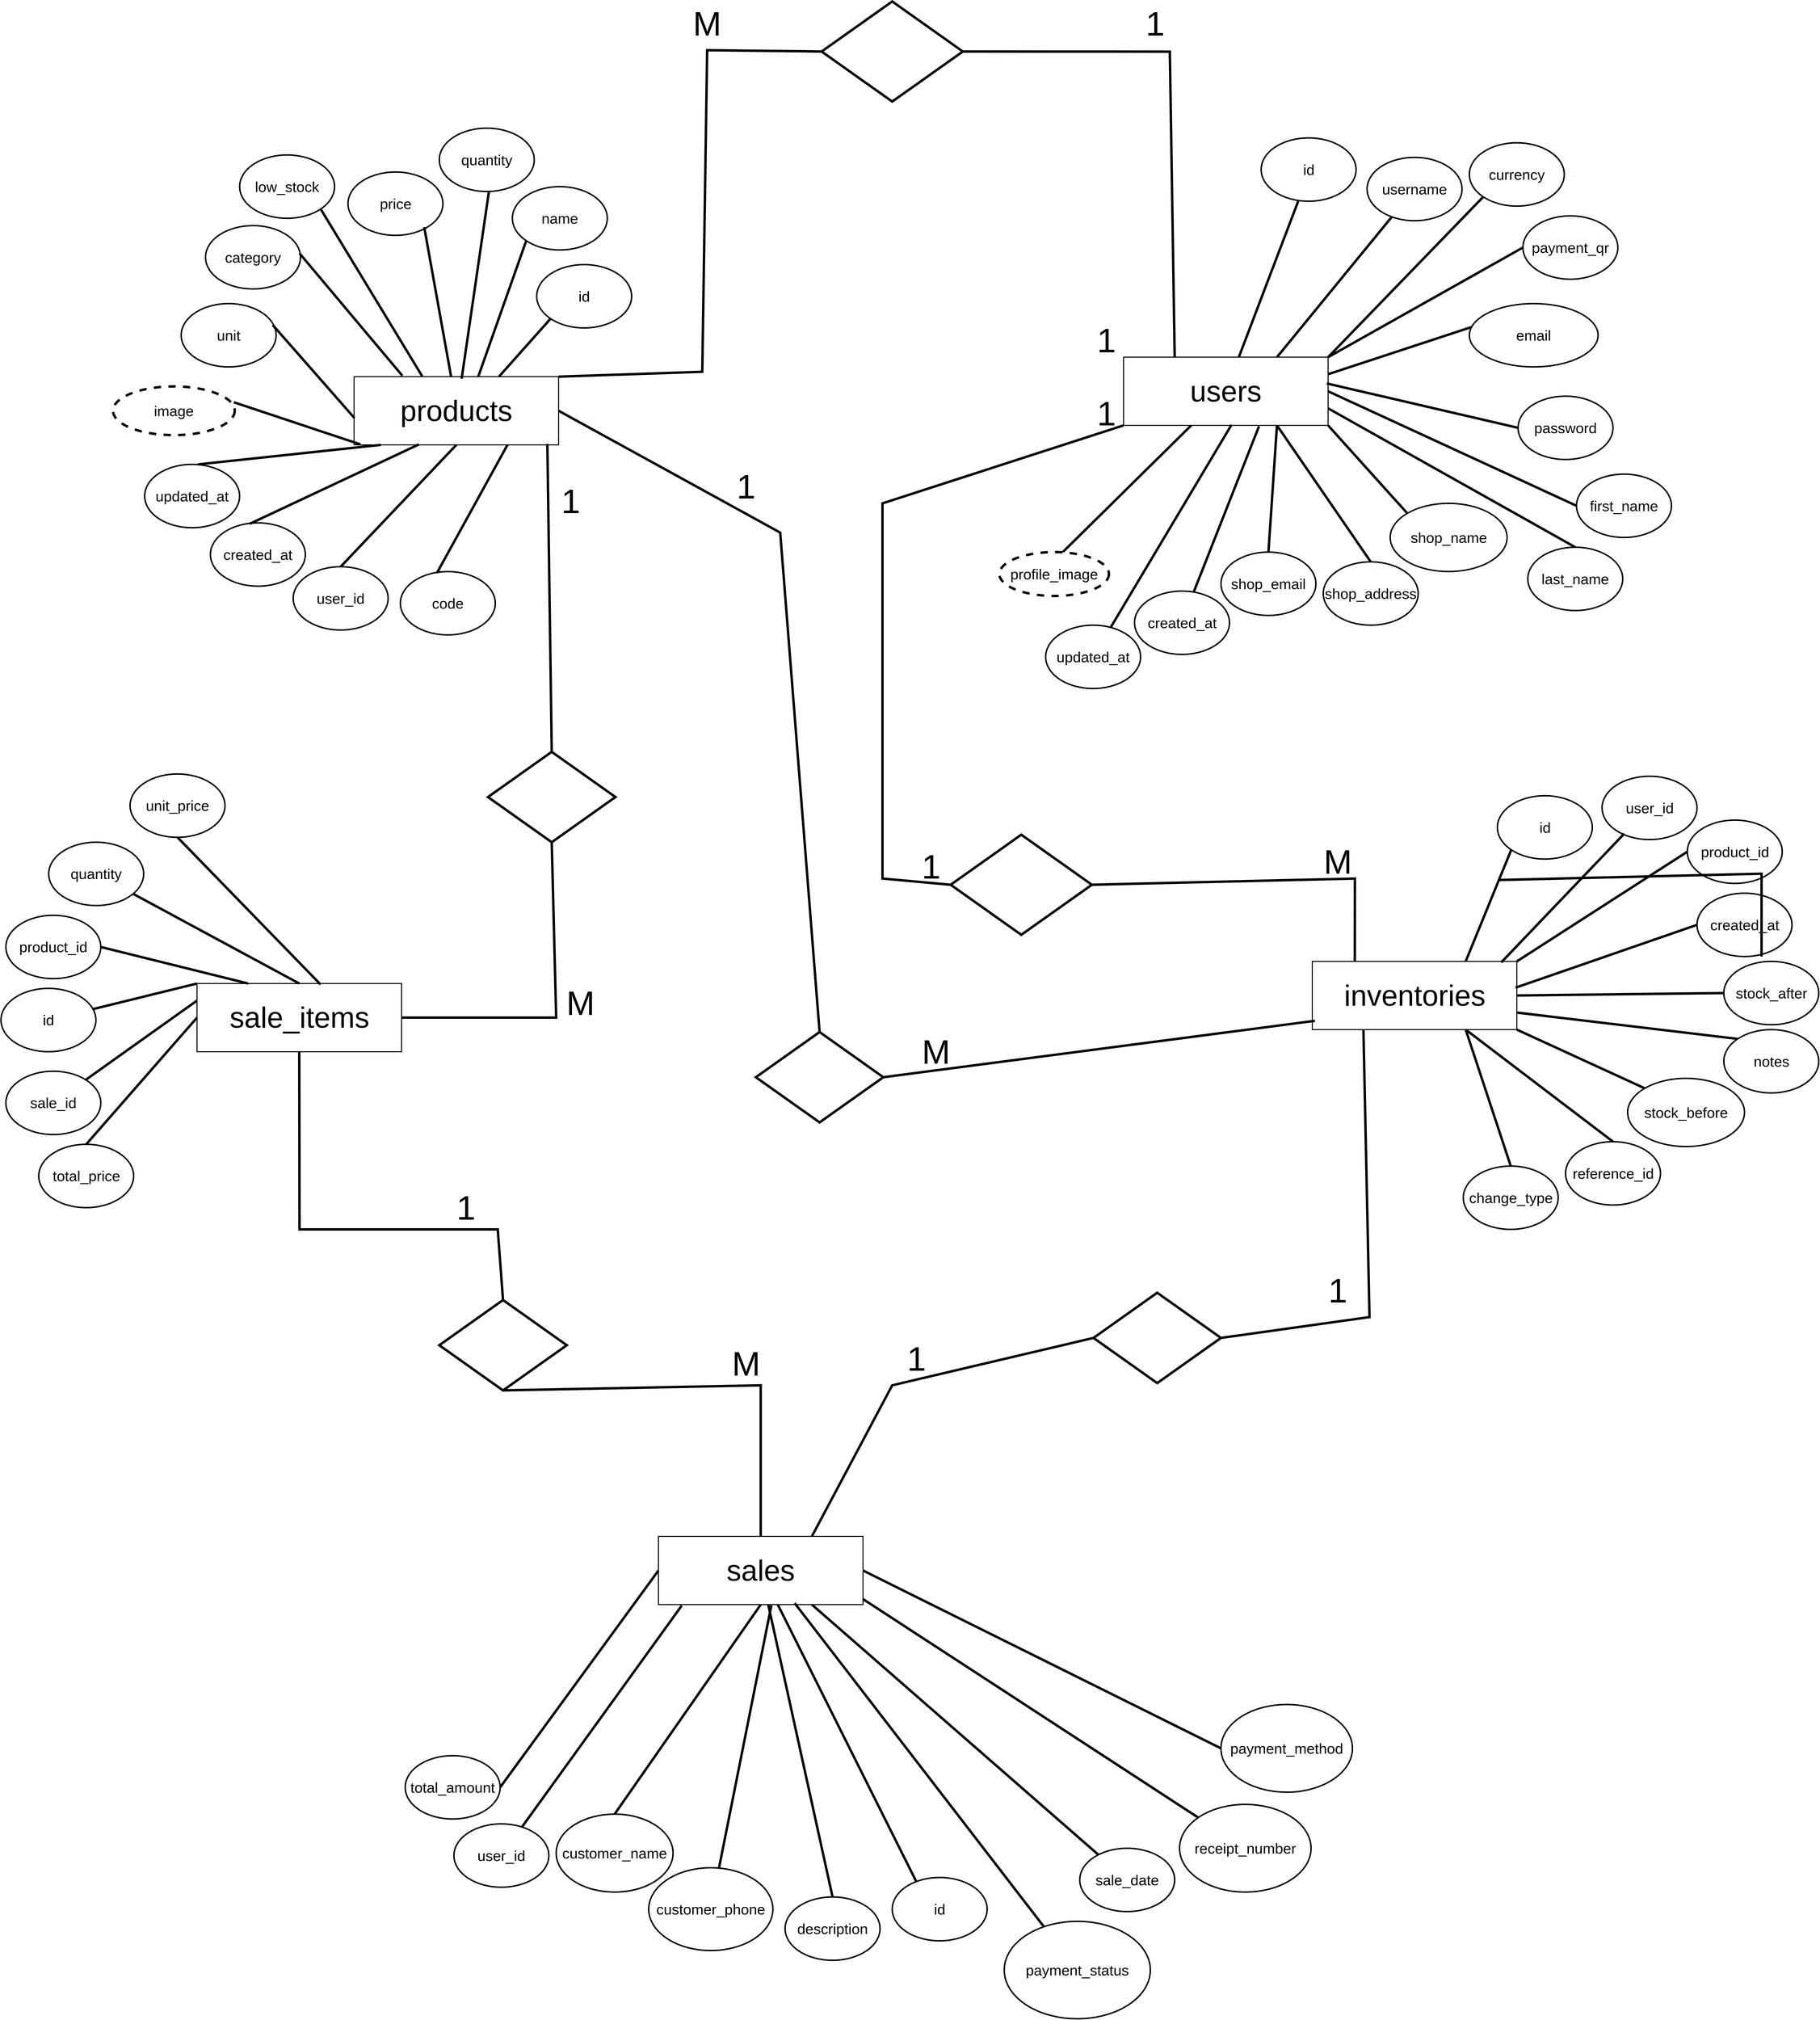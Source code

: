 <mxfile version="28.2.1">
  <diagram name="Page-1" id="N1l9nxdM9zJXe_rMN99a">
    <mxGraphModel dx="6690" dy="7373" grid="1" gridSize="10" guides="1" tooltips="1" connect="1" arrows="1" fold="1" page="1" pageScale="1" pageWidth="850" pageHeight="1100" math="0" shadow="0">
      <root>
        <mxCell id="0" />
        <mxCell id="1" parent="0" />
        <mxCell id="ZurQdEx-GGnuUn9DxULP-1" value="&lt;font style=&quot;font-size: 60px;&quot;&gt;products&lt;/font&gt;" style="rounded=0;whiteSpace=wrap;html=1;strokeWidth=2;" parent="1" vertex="1">
          <mxGeometry x="25" y="-430" width="420" height="140" as="geometry" />
        </mxCell>
        <mxCell id="ZurQdEx-GGnuUn9DxULP-2" value="&lt;font style=&quot;font-size: 60px;&quot;&gt;sale_items&lt;/font&gt;" style="rounded=0;whiteSpace=wrap;html=1;strokeWidth=2;" parent="1" vertex="1">
          <mxGeometry x="-297.5" y="815.42" width="420" height="140" as="geometry" />
        </mxCell>
        <mxCell id="ZurQdEx-GGnuUn9DxULP-4" value="&lt;font style=&quot;font-size: 60px;&quot;&gt;sales&lt;/font&gt;" style="rounded=0;whiteSpace=wrap;html=1;strokeWidth=2;" parent="1" vertex="1">
          <mxGeometry x="650" y="1950" width="420" height="140" as="geometry" />
        </mxCell>
        <mxCell id="ZurQdEx-GGnuUn9DxULP-6" value="&lt;font style=&quot;font-size: 60px;&quot;&gt;inventories&lt;/font&gt;" style="rounded=0;whiteSpace=wrap;html=1;strokeWidth=2;" parent="1" vertex="1">
          <mxGeometry x="1992.5" y="770" width="420" height="140" as="geometry" />
        </mxCell>
        <mxCell id="ZurQdEx-GGnuUn9DxULP-7" value="&lt;font style=&quot;font-size: 30px;&quot;&gt;id&lt;/font&gt;" style="ellipse;whiteSpace=wrap;html=1;strokeWidth=3;" parent="1" vertex="1">
          <mxGeometry x="400" y="-660" width="195" height="130" as="geometry" />
        </mxCell>
        <mxCell id="ZurQdEx-GGnuUn9DxULP-8" value="&lt;font style=&quot;font-size: 30px;&quot;&gt;name&lt;/font&gt;" style="ellipse;whiteSpace=wrap;html=1;strokeWidth=3;" parent="1" vertex="1">
          <mxGeometry x="350" y="-820" width="195" height="130" as="geometry" />
        </mxCell>
        <mxCell id="ZurQdEx-GGnuUn9DxULP-10" value="&lt;font style=&quot;font-size: 30px;&quot;&gt;price&lt;/font&gt;" style="ellipse;whiteSpace=wrap;html=1;strokeWidth=3;" parent="1" vertex="1">
          <mxGeometry x="12.5" y="-850" width="195" height="130" as="geometry" />
        </mxCell>
        <mxCell id="ZurQdEx-GGnuUn9DxULP-12" value="&lt;font style=&quot;font-size: 30px;&quot;&gt;quantity&lt;/font&gt;" style="ellipse;whiteSpace=wrap;html=1;strokeWidth=3;" parent="1" vertex="1">
          <mxGeometry x="200" y="-940" width="195" height="130" as="geometry" />
        </mxCell>
        <mxCell id="ZurQdEx-GGnuUn9DxULP-13" value="&lt;font style=&quot;font-size: 30px;&quot;&gt;low_stock&lt;/font&gt;" style="ellipse;whiteSpace=wrap;html=1;strokeWidth=3;" parent="1" vertex="1">
          <mxGeometry x="-210" y="-885" width="195" height="130" as="geometry" />
        </mxCell>
        <mxCell id="ZurQdEx-GGnuUn9DxULP-14" value="&lt;font style=&quot;font-size: 30px;&quot;&gt;code&lt;/font&gt;" style="ellipse;whiteSpace=wrap;html=1;strokeWidth=3;" parent="1" vertex="1">
          <mxGeometry x="120" y="-30" width="195" height="130" as="geometry" />
        </mxCell>
        <mxCell id="ZurQdEx-GGnuUn9DxULP-15" value="&lt;font style=&quot;font-size: 30px;&quot;&gt;category&lt;/font&gt;" style="ellipse;whiteSpace=wrap;html=1;strokeWidth=3;" parent="1" vertex="1">
          <mxGeometry x="-280" y="-740" width="195" height="130" as="geometry" />
        </mxCell>
        <mxCell id="ZurQdEx-GGnuUn9DxULP-17" value="&lt;font style=&quot;font-size: 30px;&quot;&gt;unit&lt;/font&gt;" style="ellipse;whiteSpace=wrap;html=1;strokeWidth=3;" parent="1" vertex="1">
          <mxGeometry x="-330" y="-580" width="195" height="130" as="geometry" />
        </mxCell>
        <mxCell id="ZurQdEx-GGnuUn9DxULP-19" value="&lt;font style=&quot;font-size: 30px;&quot;&gt;created_at&lt;/font&gt;" style="ellipse;whiteSpace=wrap;html=1;strokeWidth=3;" parent="1" vertex="1">
          <mxGeometry x="-270" y="-130" width="195" height="130" as="geometry" />
        </mxCell>
        <mxCell id="ZurQdEx-GGnuUn9DxULP-20" value="&lt;font style=&quot;font-size: 30px;&quot;&gt;updated_at&lt;/font&gt;" style="ellipse;whiteSpace=wrap;html=1;strokeWidth=3;" parent="1" vertex="1">
          <mxGeometry x="-405" y="-250" width="195" height="130" as="geometry" />
        </mxCell>
        <mxCell id="ZurQdEx-GGnuUn9DxULP-21" value="&lt;font style=&quot;font-size: 30px;&quot;&gt;id&lt;/font&gt;" style="ellipse;whiteSpace=wrap;html=1;strokeWidth=3;" parent="1" vertex="1">
          <mxGeometry x="-700" y="825.42" width="195" height="130" as="geometry" />
        </mxCell>
        <mxCell id="ZurQdEx-GGnuUn9DxULP-22" value="&lt;font style=&quot;font-size: 30px;&quot;&gt;product_id&lt;/font&gt;" style="ellipse;whiteSpace=wrap;html=1;strokeWidth=3;" parent="1" vertex="1">
          <mxGeometry x="-690" y="675.42" width="195" height="130" as="geometry" />
        </mxCell>
        <mxCell id="ZurQdEx-GGnuUn9DxULP-23" value="&lt;font style=&quot;font-size: 30px;&quot;&gt;quantity&lt;/font&gt;" style="ellipse;whiteSpace=wrap;html=1;strokeWidth=3;" parent="1" vertex="1">
          <mxGeometry x="-602" y="525.42" width="195" height="130" as="geometry" />
        </mxCell>
        <mxCell id="ZurQdEx-GGnuUn9DxULP-24" value="&lt;font style=&quot;font-size: 30px;&quot;&gt;sale_id&lt;/font&gt;" style="ellipse;whiteSpace=wrap;html=1;strokeWidth=3;" parent="1" vertex="1">
          <mxGeometry x="-690" y="995.42" width="195" height="130" as="geometry" />
        </mxCell>
        <mxCell id="ZurQdEx-GGnuUn9DxULP-25" value="&lt;font style=&quot;font-size: 30px;&quot;&gt;total_price&lt;/font&gt;" style="ellipse;whiteSpace=wrap;html=1;strokeWidth=3;" parent="1" vertex="1">
          <mxGeometry x="-622.5" y="1145.42" width="195" height="130" as="geometry" />
        </mxCell>
        <mxCell id="ZurQdEx-GGnuUn9DxULP-28" value="&lt;font style=&quot;font-size: 30px;&quot;&gt;total_amount&lt;/font&gt;" style="ellipse;whiteSpace=wrap;html=1;strokeWidth=3;" parent="1" vertex="1">
          <mxGeometry x="130" y="2400" width="195" height="130" as="geometry" />
        </mxCell>
        <mxCell id="ZurQdEx-GGnuUn9DxULP-31" value="&lt;font style=&quot;font-size: 30px;&quot;&gt;id&lt;/font&gt;" style="ellipse;whiteSpace=wrap;html=1;strokeWidth=3;" parent="1" vertex="1">
          <mxGeometry x="1130" y="2650" width="195" height="130" as="geometry" />
        </mxCell>
        <mxCell id="ZurQdEx-GGnuUn9DxULP-33" value="&lt;span style=&quot;font-size: 30px;&quot;&gt;customer_name&lt;/span&gt;" style="ellipse;whiteSpace=wrap;html=1;strokeWidth=3;" parent="1" vertex="1">
          <mxGeometry x="440" y="2520" width="240" height="160" as="geometry" />
        </mxCell>
        <mxCell id="ZurQdEx-GGnuUn9DxULP-34" value="&lt;font style=&quot;font-size: 30px;&quot;&gt;payment_status&lt;/font&gt;" style="ellipse;whiteSpace=wrap;html=1;strokeWidth=3;" parent="1" vertex="1">
          <mxGeometry x="1360" y="2740" width="300" height="200" as="geometry" />
        </mxCell>
        <mxCell id="ZurQdEx-GGnuUn9DxULP-35" value="&lt;font style=&quot;font-size: 30px;&quot;&gt;payment_method&lt;/font&gt;" style="ellipse;strokeWidth=3;align=center;html=1;whiteSpace=wrap;" parent="1" vertex="1">
          <mxGeometry x="1805" y="2295" width="270" height="180" as="geometry" />
        </mxCell>
        <mxCell id="ZurQdEx-GGnuUn9DxULP-36" value="&lt;span style=&quot;font-size: 30px;&quot;&gt;customer_phone&lt;/span&gt;" style="ellipse;whiteSpace=wrap;html=1;strokeWidth=3;" parent="1" vertex="1">
          <mxGeometry x="630" y="2630" width="255" height="170" as="geometry" />
        </mxCell>
        <mxCell id="ZurQdEx-GGnuUn9DxULP-37" value="&lt;span style=&quot;font-size: 30px;&quot;&gt;receipt_number&lt;/span&gt;" style="ellipse;whiteSpace=wrap;html=1;strokeWidth=3;" parent="1" vertex="1">
          <mxGeometry x="1720" y="2500" width="270" height="180" as="geometry" />
        </mxCell>
        <mxCell id="ZurQdEx-GGnuUn9DxULP-38" value="&lt;span style=&quot;font-size: 30px;&quot;&gt;description&lt;/span&gt;" style="ellipse;whiteSpace=wrap;html=1;strokeWidth=3;" parent="1" vertex="1">
          <mxGeometry x="910" y="2690" width="195" height="130" as="geometry" />
        </mxCell>
        <mxCell id="ZurQdEx-GGnuUn9DxULP-39" value="&lt;span style=&quot;font-size: 30px;&quot;&gt;sale_date&lt;/span&gt;" style="ellipse;whiteSpace=wrap;html=1;strokeWidth=3;" parent="1" vertex="1">
          <mxGeometry x="1515" y="2590" width="195" height="130" as="geometry" />
        </mxCell>
        <mxCell id="ZurQdEx-GGnuUn9DxULP-40" value="" style="endArrow=none;html=1;rounded=0;strokeWidth=5;entryX=0;entryY=1;entryDx=0;entryDy=0;" parent="1" target="ZurQdEx-GGnuUn9DxULP-7" edge="1">
          <mxGeometry width="50" height="50" relative="1" as="geometry">
            <mxPoint x="322.5" y="-430" as="sourcePoint" />
            <mxPoint x="372.5" y="-480" as="targetPoint" />
          </mxGeometry>
        </mxCell>
        <mxCell id="ZurQdEx-GGnuUn9DxULP-42" value="" style="endArrow=none;html=1;rounded=0;strokeWidth=5;entryX=0;entryY=1;entryDx=0;entryDy=0;exitX=0.607;exitY=0;exitDx=0;exitDy=0;exitPerimeter=0;" parent="1" source="ZurQdEx-GGnuUn9DxULP-1" target="ZurQdEx-GGnuUn9DxULP-8" edge="1">
          <mxGeometry width="50" height="50" relative="1" as="geometry">
            <mxPoint x="220" y="-481.1" as="sourcePoint" />
            <mxPoint x="326.5" y="-600.1" as="targetPoint" />
          </mxGeometry>
        </mxCell>
        <mxCell id="ZurQdEx-GGnuUn9DxULP-43" value="" style="endArrow=none;html=1;rounded=0;strokeWidth=5;entryX=0.523;entryY=0.996;entryDx=0;entryDy=0;entryPerimeter=0;exitX=0.526;exitY=0.03;exitDx=0;exitDy=0;exitPerimeter=0;" parent="1" source="ZurQdEx-GGnuUn9DxULP-1" target="ZurQdEx-GGnuUn9DxULP-12" edge="1">
          <mxGeometry width="50" height="50" relative="1" as="geometry">
            <mxPoint x="143.5" y="-535.5" as="sourcePoint" />
            <mxPoint x="250" y="-654.5" as="targetPoint" />
          </mxGeometry>
        </mxCell>
        <mxCell id="ZurQdEx-GGnuUn9DxULP-44" value="" style="endArrow=none;html=1;rounded=0;strokeWidth=5;entryX=1;entryY=1;entryDx=0;entryDy=0;exitX=0.333;exitY=-0.007;exitDx=0;exitDy=0;exitPerimeter=0;" parent="1" source="ZurQdEx-GGnuUn9DxULP-1" target="ZurQdEx-GGnuUn9DxULP-13" edge="1">
          <mxGeometry width="50" height="50" relative="1" as="geometry">
            <mxPoint x="34.25" y="-440" as="sourcePoint" />
            <mxPoint x="140.75" y="-559" as="targetPoint" />
          </mxGeometry>
        </mxCell>
        <mxCell id="ZurQdEx-GGnuUn9DxULP-45" value="" style="endArrow=none;html=1;rounded=0;strokeWidth=5;entryX=0.236;entryY=-0.014;entryDx=0;entryDy=0;exitX=0.99;exitY=0.438;exitDx=0;exitDy=0;exitPerimeter=0;entryPerimeter=0;" parent="1" source="ZurQdEx-GGnuUn9DxULP-15" target="ZurQdEx-GGnuUn9DxULP-1" edge="1">
          <mxGeometry width="50" height="50" relative="1" as="geometry">
            <mxPoint x="-85" y="-421" as="sourcePoint" />
            <mxPoint x="21.5" y="-540" as="targetPoint" />
          </mxGeometry>
        </mxCell>
        <mxCell id="ZurQdEx-GGnuUn9DxULP-46" value="" style="endArrow=none;html=1;rounded=0;strokeWidth=5;entryX=0.803;entryY=0.872;entryDx=0;entryDy=0;entryPerimeter=0;exitX=0.474;exitY=-0.007;exitDx=0;exitDy=0;exitPerimeter=0;" parent="1" source="ZurQdEx-GGnuUn9DxULP-1" target="ZurQdEx-GGnuUn9DxULP-10" edge="1">
          <mxGeometry width="50" height="50" relative="1" as="geometry">
            <mxPoint x="88.5" y="-521" as="sourcePoint" />
            <mxPoint x="195" y="-640" as="targetPoint" />
          </mxGeometry>
        </mxCell>
        <mxCell id="ZurQdEx-GGnuUn9DxULP-49" value="" style="endArrow=none;html=1;rounded=0;strokeWidth=5;entryX=0.317;entryY=0.993;entryDx=0;entryDy=0;entryPerimeter=0;exitX=0.415;exitY=0.015;exitDx=0;exitDy=0;exitPerimeter=0;" parent="1" source="ZurQdEx-GGnuUn9DxULP-19" target="ZurQdEx-GGnuUn9DxULP-1" edge="1">
          <mxGeometry width="50" height="50" relative="1" as="geometry">
            <mxPoint x="48.5" y="-80" as="sourcePoint" />
            <mxPoint x="155" y="-199" as="targetPoint" />
          </mxGeometry>
        </mxCell>
        <mxCell id="ZurQdEx-GGnuUn9DxULP-50" value="" style="endArrow=none;html=1;rounded=0;strokeWidth=5;exitX=0.964;exitY=0.338;exitDx=0;exitDy=0;exitPerimeter=0;entryX=0.002;entryY=0.607;entryDx=0;entryDy=0;entryPerimeter=0;" parent="1" source="ZurQdEx-GGnuUn9DxULP-17" target="ZurQdEx-GGnuUn9DxULP-1" edge="1">
          <mxGeometry width="50" height="50" relative="1" as="geometry">
            <mxPoint x="-90" y="-211" as="sourcePoint" />
            <mxPoint x="20" y="-340" as="targetPoint" />
          </mxGeometry>
        </mxCell>
        <mxCell id="ZurQdEx-GGnuUn9DxULP-51" value="" style="endArrow=none;html=1;rounded=0;strokeWidth=5;entryX=0.031;entryY=0.993;entryDx=0;entryDy=0;exitX=0.992;exitY=0.325;exitDx=0;exitDy=0;exitPerimeter=0;entryPerimeter=0;" parent="1" source="iB5LCk4ejml-Zy20c-2a-1" target="ZurQdEx-GGnuUn9DxULP-1" edge="1">
          <mxGeometry width="50" height="50" relative="1" as="geometry">
            <mxPoint x="-161.56" y="-328.97" as="sourcePoint" />
            <mxPoint x="81.5" y="-260" as="targetPoint" />
          </mxGeometry>
        </mxCell>
        <mxCell id="ZurQdEx-GGnuUn9DxULP-52" value="" style="endArrow=none;html=1;rounded=0;strokeWidth=5;entryX=0.131;entryY=1;entryDx=0;entryDy=0;entryPerimeter=0;exitX=0.564;exitY=0;exitDx=0;exitDy=0;exitPerimeter=0;" parent="1" source="ZurQdEx-GGnuUn9DxULP-20" target="ZurQdEx-GGnuUn9DxULP-1" edge="1">
          <mxGeometry width="50" height="50" relative="1" as="geometry">
            <mxPoint x="-81.5" y="-41" as="sourcePoint" />
            <mxPoint x="25" y="-160" as="targetPoint" />
          </mxGeometry>
        </mxCell>
        <mxCell id="ZurQdEx-GGnuUn9DxULP-54" value="" style="endArrow=none;html=1;rounded=0;strokeWidth=5;entryX=0.75;entryY=1;entryDx=0;entryDy=0;exitX=0.385;exitY=0.023;exitDx=0;exitDy=0;exitPerimeter=0;" parent="1" source="ZurQdEx-GGnuUn9DxULP-14" target="ZurQdEx-GGnuUn9DxULP-1" edge="1">
          <mxGeometry width="50" height="50" relative="1" as="geometry">
            <mxPoint x="318" y="-57.02" as="sourcePoint" />
            <mxPoint x="395" y="-280.02" as="targetPoint" />
          </mxGeometry>
        </mxCell>
        <mxCell id="ZurQdEx-GGnuUn9DxULP-55" value="" style="endArrow=none;html=1;rounded=0;strokeWidth=5;entryX=0.5;entryY=0;entryDx=0;entryDy=0;exitX=0;exitY=0.5;exitDx=0;exitDy=0;" parent="1" source="ZurQdEx-GGnuUn9DxULP-2" target="ZurQdEx-GGnuUn9DxULP-25" edge="1">
          <mxGeometry width="50" height="50" relative="1" as="geometry">
            <mxPoint x="-250.5" y="821.42" as="sourcePoint" />
            <mxPoint x="-332.5" y="705.42" as="targetPoint" />
          </mxGeometry>
        </mxCell>
        <mxCell id="ZurQdEx-GGnuUn9DxULP-56" value="" style="endArrow=none;html=1;rounded=0;strokeWidth=5;exitX=0;exitY=0.25;exitDx=0;exitDy=0;" parent="1" source="ZurQdEx-GGnuUn9DxULP-2" target="ZurQdEx-GGnuUn9DxULP-24" edge="1">
          <mxGeometry width="50" height="50" relative="1" as="geometry">
            <mxPoint x="-130.5" y="731.42" as="sourcePoint" />
            <mxPoint x="-212.5" y="615.42" as="targetPoint" />
          </mxGeometry>
        </mxCell>
        <mxCell id="ZurQdEx-GGnuUn9DxULP-57" value="" style="endArrow=none;html=1;rounded=0;strokeWidth=5;exitX=0;exitY=0;exitDx=0;exitDy=0;" parent="1" source="ZurQdEx-GGnuUn9DxULP-2" target="ZurQdEx-GGnuUn9DxULP-21" edge="1">
          <mxGeometry width="50" height="50" relative="1" as="geometry">
            <mxPoint x="-70.5" y="765.42" as="sourcePoint" />
            <mxPoint x="-152.5" y="649.42" as="targetPoint" />
          </mxGeometry>
        </mxCell>
        <mxCell id="ZurQdEx-GGnuUn9DxULP-58" value="" style="endArrow=none;html=1;rounded=0;strokeWidth=5;entryX=1;entryY=0.5;entryDx=0;entryDy=0;exitX=0.25;exitY=0;exitDx=0;exitDy=0;" parent="1" source="ZurQdEx-GGnuUn9DxULP-2" target="ZurQdEx-GGnuUn9DxULP-22" edge="1">
          <mxGeometry width="50" height="50" relative="1" as="geometry">
            <mxPoint x="39.5" y="765.42" as="sourcePoint" />
            <mxPoint x="-42.5" y="649.42" as="targetPoint" />
          </mxGeometry>
        </mxCell>
        <mxCell id="ZurQdEx-GGnuUn9DxULP-59" value="" style="endArrow=none;html=1;rounded=0;strokeWidth=5;exitX=0.5;exitY=0;exitDx=0;exitDy=0;" parent="1" source="ZurQdEx-GGnuUn9DxULP-2" target="ZurQdEx-GGnuUn9DxULP-23" edge="1">
          <mxGeometry width="50" height="50" relative="1" as="geometry">
            <mxPoint x="379.5" y="915.42" as="sourcePoint" />
            <mxPoint x="297.5" y="799.42" as="targetPoint" />
          </mxGeometry>
        </mxCell>
        <mxCell id="ZurQdEx-GGnuUn9DxULP-60" value="" style="endArrow=none;html=1;rounded=0;strokeWidth=5;entryX=0;entryY=0.5;entryDx=0;entryDy=0;exitX=1;exitY=0.5;exitDx=0;exitDy=0;" parent="1" source="ZurQdEx-GGnuUn9DxULP-4" target="ZurQdEx-GGnuUn9DxULP-35" edge="1">
          <mxGeometry width="50" height="50" relative="1" as="geometry">
            <mxPoint x="1460.56" y="1478.04" as="sourcePoint" />
            <mxPoint x="1249.56" y="1340.04" as="targetPoint" />
          </mxGeometry>
        </mxCell>
        <mxCell id="ZurQdEx-GGnuUn9DxULP-61" value="" style="endArrow=none;html=1;rounded=0;strokeWidth=5;entryX=0.552;entryY=1.011;entryDx=0;entryDy=0;entryPerimeter=0;" parent="1" source="ZurQdEx-GGnuUn9DxULP-36" target="ZurQdEx-GGnuUn9DxULP-4" edge="1">
          <mxGeometry width="50" height="50" relative="1" as="geometry">
            <mxPoint x="1291" y="2424" as="sourcePoint" />
            <mxPoint x="1080" y="2286" as="targetPoint" />
          </mxGeometry>
        </mxCell>
        <mxCell id="ZurQdEx-GGnuUn9DxULP-62" value="" style="endArrow=none;html=1;rounded=0;strokeWidth=5;exitX=1;exitY=0.919;exitDx=0;exitDy=0;exitPerimeter=0;" parent="1" source="ZurQdEx-GGnuUn9DxULP-4" target="ZurQdEx-GGnuUn9DxULP-37" edge="1">
          <mxGeometry width="50" height="50" relative="1" as="geometry">
            <mxPoint x="811" y="1918" as="sourcePoint" />
            <mxPoint x="600" y="1780" as="targetPoint" />
          </mxGeometry>
        </mxCell>
        <mxCell id="ZurQdEx-GGnuUn9DxULP-65" value="" style="endArrow=none;html=1;rounded=0;strokeWidth=5;entryX=0.5;entryY=1;entryDx=0;entryDy=0;exitX=0.5;exitY=0;exitDx=0;exitDy=0;" parent="1" source="ZurQdEx-GGnuUn9DxULP-33" target="ZurQdEx-GGnuUn9DxULP-4" edge="1">
          <mxGeometry width="50" height="50" relative="1" as="geometry">
            <mxPoint x="991" y="2388" as="sourcePoint" />
            <mxPoint x="780" y="2250" as="targetPoint" />
          </mxGeometry>
        </mxCell>
        <mxCell id="ZurQdEx-GGnuUn9DxULP-67" value="" style="endArrow=none;html=1;rounded=0;strokeWidth=5;entryX=0.257;entryY=0.076;entryDx=0;entryDy=0;entryPerimeter=0;" parent="1" source="ZurQdEx-GGnuUn9DxULP-4" target="ZurQdEx-GGnuUn9DxULP-31" edge="1">
          <mxGeometry width="50" height="50" relative="1" as="geometry">
            <mxPoint x="1814.56" y="2208.04" as="sourcePoint" />
            <mxPoint x="1603.56" y="2070.04" as="targetPoint" />
          </mxGeometry>
        </mxCell>
        <mxCell id="ZurQdEx-GGnuUn9DxULP-68" value="" style="endArrow=none;html=1;rounded=0;strokeWidth=5;entryX=0.5;entryY=0;entryDx=0;entryDy=0;" parent="1" source="ZurQdEx-GGnuUn9DxULP-4" target="ZurQdEx-GGnuUn9DxULP-38" edge="1">
          <mxGeometry width="50" height="50" relative="1" as="geometry">
            <mxPoint x="1655.12" y="1968.04" as="sourcePoint" />
            <mxPoint x="1180" y="2710" as="targetPoint" />
          </mxGeometry>
        </mxCell>
        <mxCell id="ZurQdEx-GGnuUn9DxULP-69" value="" style="endArrow=none;html=1;rounded=0;strokeWidth=5;exitX=0.666;exitY=0.979;exitDx=0;exitDy=0;exitPerimeter=0;" parent="1" source="ZurQdEx-GGnuUn9DxULP-4" target="ZurQdEx-GGnuUn9DxULP-34" edge="1">
          <mxGeometry width="50" height="50" relative="1" as="geometry">
            <mxPoint x="645" y="2088" as="sourcePoint" />
            <mxPoint x="434" y="1950" as="targetPoint" />
          </mxGeometry>
        </mxCell>
        <mxCell id="ZurQdEx-GGnuUn9DxULP-70" value="" style="endArrow=none;html=1;rounded=0;strokeWidth=5;entryX=1;entryY=0.5;entryDx=0;entryDy=0;exitX=0;exitY=0.5;exitDx=0;exitDy=0;" parent="1" source="ZurQdEx-GGnuUn9DxULP-4" target="ZurQdEx-GGnuUn9DxULP-28" edge="1">
          <mxGeometry width="50" height="50" relative="1" as="geometry">
            <mxPoint x="1316" y="2278" as="sourcePoint" />
            <mxPoint x="1105" y="2140" as="targetPoint" />
          </mxGeometry>
        </mxCell>
        <mxCell id="ZurQdEx-GGnuUn9DxULP-71" value="" style="endArrow=none;html=1;rounded=0;strokeWidth=5;exitX=0.75;exitY=1;exitDx=0;exitDy=0;" parent="1" source="ZurQdEx-GGnuUn9DxULP-4" target="ZurQdEx-GGnuUn9DxULP-39" edge="1">
          <mxGeometry width="50" height="50" relative="1" as="geometry">
            <mxPoint x="575" y="1728" as="sourcePoint" />
            <mxPoint x="364" y="1590" as="targetPoint" />
          </mxGeometry>
        </mxCell>
        <mxCell id="ZurQdEx-GGnuUn9DxULP-72" value="&lt;span style=&quot;font-size: 30px;&quot;&gt;product_id&lt;/span&gt;" style="ellipse;whiteSpace=wrap;html=1;strokeWidth=3;" parent="1" vertex="1">
          <mxGeometry x="2762.5" y="480" width="195" height="130" as="geometry" />
        </mxCell>
        <mxCell id="ZurQdEx-GGnuUn9DxULP-73" value="" style="endArrow=none;html=1;rounded=0;strokeWidth=5;entryX=0;entryY=0;entryDx=0;entryDy=0;exitX=1;exitY=1;exitDx=0;exitDy=0;" parent="1" source="ZurQdEx-GGnuUn9DxULP-6" target="bi1Ck1Cx7eQv8AQJ153B-2" edge="1">
          <mxGeometry width="50" height="50" relative="1" as="geometry">
            <mxPoint x="2352.5" y="1090" as="sourcePoint" />
            <mxPoint x="2480.5" y="980" as="targetPoint" />
          </mxGeometry>
        </mxCell>
        <mxCell id="ZurQdEx-GGnuUn9DxULP-74" value="&lt;font style=&quot;font-size: 30px;&quot;&gt;reference_id&lt;/font&gt;" style="ellipse;whiteSpace=wrap;html=1;strokeWidth=3;" parent="1" vertex="1">
          <mxGeometry x="2512.5" y="1140" width="195" height="130" as="geometry" />
        </mxCell>
        <mxCell id="ZurQdEx-GGnuUn9DxULP-75" value="&lt;font style=&quot;font-size: 30px;&quot;&gt;created_at&lt;/font&gt;" style="ellipse;whiteSpace=wrap;html=1;strokeWidth=3;" parent="1" vertex="1">
          <mxGeometry x="2782.5" y="630" width="195" height="130" as="geometry" />
        </mxCell>
        <mxCell id="ZurQdEx-GGnuUn9DxULP-76" value="" style="endArrow=none;html=1;rounded=0;strokeWidth=5;entryX=0;entryY=0.5;entryDx=0;entryDy=0;exitX=1;exitY=0;exitDx=0;exitDy=0;" parent="1" source="ZurQdEx-GGnuUn9DxULP-6" target="ZurQdEx-GGnuUn9DxULP-72" edge="1">
          <mxGeometry width="50" height="50" relative="1" as="geometry">
            <mxPoint x="2386" y="990" as="sourcePoint" />
            <mxPoint x="2514" y="880" as="targetPoint" />
          </mxGeometry>
        </mxCell>
        <mxCell id="ZurQdEx-GGnuUn9DxULP-77" value="&lt;font style=&quot;font-size: 30px;&quot;&gt;notes&lt;/font&gt;" style="ellipse;whiteSpace=wrap;html=1;strokeWidth=3;" parent="1" vertex="1">
          <mxGeometry x="2837.5" y="910" width="195" height="130" as="geometry" />
        </mxCell>
        <mxCell id="ZurQdEx-GGnuUn9DxULP-78" value="" style="endArrow=none;html=1;rounded=0;strokeWidth=5;entryX=0.5;entryY=0;entryDx=0;entryDy=0;exitX=0.75;exitY=1;exitDx=0;exitDy=0;" parent="1" source="ZurQdEx-GGnuUn9DxULP-6" target="ZurQdEx-GGnuUn9DxULP-74" edge="1">
          <mxGeometry width="50" height="50" relative="1" as="geometry">
            <mxPoint x="2432.5" y="1470" as="sourcePoint" />
            <mxPoint x="2560.5" y="1360" as="targetPoint" />
          </mxGeometry>
        </mxCell>
        <mxCell id="ZurQdEx-GGnuUn9DxULP-79" value="&lt;font style=&quot;font-size: 30px;&quot;&gt;id&lt;/font&gt;" style="ellipse;whiteSpace=wrap;html=1;strokeWidth=3;" parent="1" vertex="1">
          <mxGeometry x="2372.5" y="430" width="195" height="130" as="geometry" />
        </mxCell>
        <mxCell id="ZurQdEx-GGnuUn9DxULP-80" value="" style="endArrow=none;html=1;rounded=0;strokeWidth=5;entryX=0.5;entryY=1;entryDx=0;entryDy=0;exitX=0.604;exitY=0.014;exitDx=0;exitDy=0;exitPerimeter=0;" parent="1" source="ZurQdEx-GGnuUn9DxULP-2" target="bi1Ck1Cx7eQv8AQJ153B-1" edge="1">
          <mxGeometry width="50" height="50" relative="1" as="geometry">
            <mxPoint x="-312.5" y="1295.42" as="sourcePoint" />
            <mxPoint x="-184.5" y="1185.42" as="targetPoint" />
          </mxGeometry>
        </mxCell>
        <mxCell id="bi1Ck1Cx7eQv8AQJ153B-1" value="&lt;font style=&quot;font-size: 30px;&quot;&gt;unit_price&lt;/font&gt;" style="ellipse;whiteSpace=wrap;html=1;strokeWidth=3;" parent="1" vertex="1">
          <mxGeometry x="-435.0" y="385.42" width="195" height="130" as="geometry" />
        </mxCell>
        <mxCell id="bi1Ck1Cx7eQv8AQJ153B-2" value="&lt;span style=&quot;font-size: 30px;&quot;&gt;stock_before&lt;/span&gt;" style="ellipse;whiteSpace=wrap;html=1;strokeWidth=3;" parent="1" vertex="1">
          <mxGeometry x="2640" y="1010" width="240" height="140" as="geometry" />
        </mxCell>
        <mxCell id="bi1Ck1Cx7eQv8AQJ153B-3" value="&lt;font style=&quot;font-size: 30px;&quot;&gt;change_type&lt;/font&gt;" style="ellipse;whiteSpace=wrap;html=1;strokeWidth=3;" parent="1" vertex="1">
          <mxGeometry x="2302.5" y="1190" width="195" height="130" as="geometry" />
        </mxCell>
        <mxCell id="bi1Ck1Cx7eQv8AQJ153B-4" value="" style="endArrow=none;html=1;rounded=0;strokeWidth=5;entryX=0;entryY=0;entryDx=0;entryDy=0;exitX=1;exitY=0.75;exitDx=0;exitDy=0;" parent="1" source="ZurQdEx-GGnuUn9DxULP-6" target="ZurQdEx-GGnuUn9DxULP-77" edge="1">
          <mxGeometry width="50" height="50" relative="1" as="geometry">
            <mxPoint x="2432.5" y="1700" as="sourcePoint" />
            <mxPoint x="2560.5" y="1590" as="targetPoint" />
          </mxGeometry>
        </mxCell>
        <mxCell id="bi1Ck1Cx7eQv8AQJ153B-5" value="" style="endArrow=none;html=1;rounded=0;strokeWidth=5;entryX=0;entryY=1;entryDx=0;entryDy=0;exitX=0.75;exitY=0;exitDx=0;exitDy=0;" parent="1" source="ZurQdEx-GGnuUn9DxULP-6" target="ZurQdEx-GGnuUn9DxULP-79" edge="1">
          <mxGeometry width="50" height="50" relative="1" as="geometry">
            <mxPoint x="2292.5" y="780" as="sourcePoint" />
            <mxPoint x="2420.5" y="670" as="targetPoint" />
          </mxGeometry>
        </mxCell>
        <mxCell id="bi1Ck1Cx7eQv8AQJ153B-6" value="" style="endArrow=none;html=1;rounded=0;strokeWidth=5;entryX=0;entryY=0.5;entryDx=0;entryDy=0;exitX=0.994;exitY=0.385;exitDx=0;exitDy=0;exitPerimeter=0;" parent="1" source="ZurQdEx-GGnuUn9DxULP-6" target="ZurQdEx-GGnuUn9DxULP-75" edge="1">
          <mxGeometry width="50" height="50" relative="1" as="geometry">
            <mxPoint x="2612.5" y="895" as="sourcePoint" />
            <mxPoint x="2740.5" y="785" as="targetPoint" />
          </mxGeometry>
        </mxCell>
        <mxCell id="bi1Ck1Cx7eQv8AQJ153B-8" value="" style="endArrow=none;html=1;rounded=0;strokeWidth=5;entryX=0.75;entryY=1;entryDx=0;entryDy=0;exitX=0.5;exitY=0;exitDx=0;exitDy=0;" parent="1" source="bi1Ck1Cx7eQv8AQJ153B-3" target="ZurQdEx-GGnuUn9DxULP-6" edge="1">
          <mxGeometry width="50" height="50" relative="1" as="geometry">
            <mxPoint x="2212.5" y="1070" as="sourcePoint" />
            <mxPoint x="2340.5" y="960" as="targetPoint" />
          </mxGeometry>
        </mxCell>
        <mxCell id="bi1Ck1Cx7eQv8AQJ153B-13" value="&lt;font style=&quot;font-size: 30px;&quot;&gt;stock_after&lt;/font&gt;" style="ellipse;whiteSpace=wrap;html=1;strokeWidth=3;" parent="1" vertex="1">
          <mxGeometry x="2837.5" y="770" width="195" height="130" as="geometry" />
        </mxCell>
        <mxCell id="bi1Ck1Cx7eQv8AQJ153B-14" value="" style="endArrow=none;html=1;rounded=0;strokeWidth=5;entryX=0;entryY=0.5;entryDx=0;entryDy=0;exitX=1;exitY=0.5;exitDx=0;exitDy=0;" parent="1" source="ZurQdEx-GGnuUn9DxULP-6" target="bi1Ck1Cx7eQv8AQJ153B-13" edge="1">
          <mxGeometry width="50" height="50" relative="1" as="geometry">
            <mxPoint x="2781" y="1080" as="sourcePoint" />
            <mxPoint x="2909" y="970" as="targetPoint" />
          </mxGeometry>
        </mxCell>
        <mxCell id="8lMT7rSjtVvlIM29IkL7-1" value="&lt;font style=&quot;font-size: 60px;&quot;&gt;users&lt;/font&gt;" style="rounded=0;whiteSpace=wrap;html=1;strokeWidth=2;" parent="1" vertex="1">
          <mxGeometry x="1605" y="-470" width="420" height="140" as="geometry" />
        </mxCell>
        <mxCell id="8lMT7rSjtVvlIM29IkL7-2" value="" style="endArrow=none;html=1;rounded=0;strokeWidth=5;entryX=0;entryY=0;entryDx=0;entryDy=0;exitX=1;exitY=1;exitDx=0;exitDy=0;" parent="1" source="8lMT7rSjtVvlIM29IkL7-1" target="8lMT7rSjtVvlIM29IkL7-8" edge="1">
          <mxGeometry width="50" height="50" relative="1" as="geometry">
            <mxPoint x="1965" y="-150" as="sourcePoint" />
            <mxPoint x="2093" y="-260" as="targetPoint" />
          </mxGeometry>
        </mxCell>
        <mxCell id="8lMT7rSjtVvlIM29IkL7-3" value="&lt;span style=&quot;font-size: 30px;&quot;&gt;shop_address&lt;/span&gt;" style="ellipse;whiteSpace=wrap;html=1;strokeWidth=3;" parent="1" vertex="1">
          <mxGeometry x="2015" y="-50" width="195" height="130" as="geometry" />
        </mxCell>
        <mxCell id="8lMT7rSjtVvlIM29IkL7-4" value="&lt;font style=&quot;font-size: 30px;&quot;&gt;password&lt;/font&gt;" style="ellipse;whiteSpace=wrap;html=1;strokeWidth=3;" parent="1" vertex="1">
          <mxGeometry x="2415" y="-390" width="195" height="130" as="geometry" />
        </mxCell>
        <mxCell id="8lMT7rSjtVvlIM29IkL7-5" value="" style="endArrow=none;html=1;rounded=0;strokeWidth=5;entryX=0;entryY=1;entryDx=0;entryDy=0;exitX=1;exitY=0;exitDx=0;exitDy=0;" parent="1" source="8lMT7rSjtVvlIM29IkL7-1" target="8lMT7rSjtVvlIM29IkL7-23" edge="1">
          <mxGeometry width="50" height="50" relative="1" as="geometry">
            <mxPoint x="1998.5" y="-250" as="sourcePoint" />
            <mxPoint x="2275" y="-645" as="targetPoint" />
          </mxGeometry>
        </mxCell>
        <mxCell id="8lMT7rSjtVvlIM29IkL7-6" value="&lt;font style=&quot;font-size: 30px;&quot;&gt;last_name&lt;/font&gt;" style="ellipse;whiteSpace=wrap;html=1;strokeWidth=3;" parent="1" vertex="1">
          <mxGeometry x="2435" y="-80" width="195" height="130" as="geometry" />
        </mxCell>
        <mxCell id="8lMT7rSjtVvlIM29IkL7-7" value="" style="endArrow=none;html=1;rounded=0;strokeWidth=5;entryX=0.5;entryY=0;entryDx=0;entryDy=0;exitX=0.75;exitY=1;exitDx=0;exitDy=0;" parent="1" source="8lMT7rSjtVvlIM29IkL7-1" target="8lMT7rSjtVvlIM29IkL7-3" edge="1">
          <mxGeometry width="50" height="50" relative="1" as="geometry">
            <mxPoint x="2045" y="230" as="sourcePoint" />
            <mxPoint x="2173" y="120" as="targetPoint" />
          </mxGeometry>
        </mxCell>
        <mxCell id="8lMT7rSjtVvlIM29IkL7-8" value="&lt;span style=&quot;font-size: 30px;&quot;&gt;shop_name&lt;/span&gt;" style="ellipse;whiteSpace=wrap;html=1;strokeWidth=3;" parent="1" vertex="1">
          <mxGeometry x="2152.5" y="-170" width="240" height="140" as="geometry" />
        </mxCell>
        <mxCell id="8lMT7rSjtVvlIM29IkL7-9" value="&lt;font style=&quot;font-size: 30px;&quot;&gt;shop_email&lt;/font&gt;" style="ellipse;whiteSpace=wrap;html=1;strokeWidth=3;" parent="1" vertex="1">
          <mxGeometry x="1805" y="-70" width="195" height="130" as="geometry" />
        </mxCell>
        <mxCell id="8lMT7rSjtVvlIM29IkL7-10" value="" style="endArrow=none;html=1;rounded=0;strokeWidth=5;entryX=0.5;entryY=0;entryDx=0;entryDy=0;exitX=1;exitY=0.75;exitDx=0;exitDy=0;" parent="1" source="8lMT7rSjtVvlIM29IkL7-1" target="8lMT7rSjtVvlIM29IkL7-6" edge="1">
          <mxGeometry width="50" height="50" relative="1" as="geometry">
            <mxPoint x="2045" y="460" as="sourcePoint" />
            <mxPoint x="2173" y="350" as="targetPoint" />
          </mxGeometry>
        </mxCell>
        <mxCell id="8lMT7rSjtVvlIM29IkL7-11" value="" style="endArrow=none;html=1;rounded=0;strokeWidth=5;exitX=0.75;exitY=0;exitDx=0;exitDy=0;" parent="1" source="8lMT7rSjtVvlIM29IkL7-1" target="8lMT7rSjtVvlIM29IkL7-19" edge="1">
          <mxGeometry width="50" height="50" relative="1" as="geometry">
            <mxPoint x="1905" y="-460" as="sourcePoint" />
            <mxPoint x="2082" y="-650" as="targetPoint" />
          </mxGeometry>
        </mxCell>
        <mxCell id="8lMT7rSjtVvlIM29IkL7-12" value="" style="endArrow=none;html=1;rounded=0;strokeWidth=5;entryX=0;entryY=0.5;entryDx=0;entryDy=0;exitX=0.994;exitY=0.385;exitDx=0;exitDy=0;exitPerimeter=0;" parent="1" source="8lMT7rSjtVvlIM29IkL7-1" target="8lMT7rSjtVvlIM29IkL7-4" edge="1">
          <mxGeometry width="50" height="50" relative="1" as="geometry">
            <mxPoint x="2225" y="-345" as="sourcePoint" />
            <mxPoint x="2353" y="-455" as="targetPoint" />
          </mxGeometry>
        </mxCell>
        <mxCell id="8lMT7rSjtVvlIM29IkL7-13" value="" style="endArrow=none;html=1;rounded=0;strokeWidth=5;entryX=0.75;entryY=1;entryDx=0;entryDy=0;exitX=0.5;exitY=0;exitDx=0;exitDy=0;" parent="1" source="8lMT7rSjtVvlIM29IkL7-9" target="8lMT7rSjtVvlIM29IkL7-1" edge="1">
          <mxGeometry width="50" height="50" relative="1" as="geometry">
            <mxPoint x="1825" y="-170" as="sourcePoint" />
            <mxPoint x="1953" y="-280" as="targetPoint" />
          </mxGeometry>
        </mxCell>
        <mxCell id="8lMT7rSjtVvlIM29IkL7-14" value="&lt;font style=&quot;font-size: 30px;&quot;&gt;email&lt;/font&gt;" style="ellipse;whiteSpace=wrap;html=1;strokeWidth=3;" parent="1" vertex="1">
          <mxGeometry x="2315" y="-580" width="264.33" height="130" as="geometry" />
        </mxCell>
        <mxCell id="8lMT7rSjtVvlIM29IkL7-15" value="" style="endArrow=none;html=1;rounded=0;strokeWidth=5;entryX=0.019;entryY=0.369;entryDx=0;entryDy=0;exitX=1;exitY=0.25;exitDx=0;exitDy=0;entryPerimeter=0;" parent="1" source="8lMT7rSjtVvlIM29IkL7-1" target="8lMT7rSjtVvlIM29IkL7-14" edge="1">
          <mxGeometry width="50" height="50" relative="1" as="geometry">
            <mxPoint x="2207" y="-280" as="sourcePoint" />
            <mxPoint x="2335" y="-390" as="targetPoint" />
          </mxGeometry>
        </mxCell>
        <mxCell id="8lMT7rSjtVvlIM29IkL7-16" value="&lt;font style=&quot;font-size: 30px;&quot;&gt;first_name&lt;/font&gt;" style="ellipse;whiteSpace=wrap;html=1;strokeWidth=3;" parent="1" vertex="1">
          <mxGeometry x="2535.0" y="-230" width="195" height="130" as="geometry" />
        </mxCell>
        <mxCell id="8lMT7rSjtVvlIM29IkL7-17" value="" style="endArrow=none;html=1;rounded=0;strokeWidth=5;entryX=0;entryY=0.5;entryDx=0;entryDy=0;exitX=1;exitY=0.5;exitDx=0;exitDy=0;" parent="1" source="8lMT7rSjtVvlIM29IkL7-1" target="8lMT7rSjtVvlIM29IkL7-16" edge="1">
          <mxGeometry width="50" height="50" relative="1" as="geometry">
            <mxPoint x="2393.5" y="-160" as="sourcePoint" />
            <mxPoint x="2521.5" y="-270" as="targetPoint" />
          </mxGeometry>
        </mxCell>
        <mxCell id="8lMT7rSjtVvlIM29IkL7-18" value="&lt;font style=&quot;font-size: 30px;&quot;&gt;id&lt;/font&gt;" style="ellipse;whiteSpace=wrap;html=1;strokeWidth=3;" parent="1" vertex="1">
          <mxGeometry x="1887.5" y="-920" width="195" height="130" as="geometry" />
        </mxCell>
        <mxCell id="8lMT7rSjtVvlIM29IkL7-19" value="&lt;font style=&quot;font-size: 30px;&quot;&gt;username&lt;/font&gt;" style="ellipse;whiteSpace=wrap;html=1;strokeWidth=3;" parent="1" vertex="1">
          <mxGeometry x="2105" y="-880" width="195" height="130" as="geometry" />
        </mxCell>
        <mxCell id="8lMT7rSjtVvlIM29IkL7-21" value="" style="endArrow=none;html=1;rounded=0;strokeWidth=5;entryX=0.39;entryY=1;entryDx=0;entryDy=0;entryPerimeter=0;" parent="1" source="8lMT7rSjtVvlIM29IkL7-1" target="8lMT7rSjtVvlIM29IkL7-18" edge="1">
          <mxGeometry width="50" height="50" relative="1" as="geometry">
            <mxPoint x="1823" y="-560" as="sourcePoint" />
            <mxPoint x="1985" y="-740" as="targetPoint" />
          </mxGeometry>
        </mxCell>
        <mxCell id="8lMT7rSjtVvlIM29IkL7-22" value="" style="endArrow=none;html=1;rounded=0;strokeWidth=5;entryX=0;entryY=0.5;entryDx=0;entryDy=0;exitX=1;exitY=0;exitDx=0;exitDy=0;" parent="1" source="8lMT7rSjtVvlIM29IkL7-1" target="8lMT7rSjtVvlIM29IkL7-25" edge="1">
          <mxGeometry width="50" height="50" relative="1" as="geometry">
            <mxPoint x="1728" y="-720" as="sourcePoint" />
            <mxPoint x="1890" y="-900" as="targetPoint" />
          </mxGeometry>
        </mxCell>
        <mxCell id="8lMT7rSjtVvlIM29IkL7-23" value="&lt;font style=&quot;font-size: 30px;&quot;&gt;currency&lt;/font&gt;" style="ellipse;whiteSpace=wrap;html=1;strokeWidth=3;" parent="1" vertex="1">
          <mxGeometry x="2315" y="-910" width="195" height="130" as="geometry" />
        </mxCell>
        <mxCell id="8lMT7rSjtVvlIM29IkL7-24" value="" style="endArrow=none;html=1;rounded=0;strokeWidth=5;entryX=0.662;entryY=1.014;entryDx=0;entryDy=0;exitX=0.624;exitY=0.013;exitDx=0;exitDy=0;entryPerimeter=0;exitPerimeter=0;" parent="1" source="8lMT7rSjtVvlIM29IkL7-29" target="8lMT7rSjtVvlIM29IkL7-1" edge="1">
          <mxGeometry width="50" height="50" relative="1" as="geometry">
            <mxPoint x="1690" y="-100" as="sourcePoint" />
            <mxPoint x="1852" y="-280" as="targetPoint" />
          </mxGeometry>
        </mxCell>
        <mxCell id="8lMT7rSjtVvlIM29IkL7-25" value="&lt;font style=&quot;font-size: 30px;&quot;&gt;payment_qr&lt;/font&gt;" style="ellipse;whiteSpace=wrap;html=1;strokeWidth=3;" parent="1" vertex="1">
          <mxGeometry x="2425" y="-760" width="195" height="130" as="geometry" />
        </mxCell>
        <mxCell id="8lMT7rSjtVvlIM29IkL7-26" value="" style="endArrow=none;html=1;rounded=0;strokeWidth=5;entryX=0.528;entryY=0.99;entryDx=0;entryDy=0;entryPerimeter=0;" parent="1" source="8lMT7rSjtVvlIM29IkL7-27" target="8lMT7rSjtVvlIM29IkL7-1" edge="1">
          <mxGeometry width="50" height="50" relative="1" as="geometry">
            <mxPoint x="1644" y="-120" as="sourcePoint" />
            <mxPoint x="1806" y="-300" as="targetPoint" />
          </mxGeometry>
        </mxCell>
        <mxCell id="8lMT7rSjtVvlIM29IkL7-27" value="&lt;font style=&quot;font-size: 30px;&quot;&gt;updated_at&lt;/font&gt;" style="ellipse;whiteSpace=wrap;html=1;strokeWidth=3;" parent="1" vertex="1">
          <mxGeometry x="1445" y="80" width="195" height="130" as="geometry" />
        </mxCell>
        <mxCell id="8lMT7rSjtVvlIM29IkL7-28" value="" style="endArrow=none;html=1;rounded=0;strokeWidth=5;exitX=0.565;exitY=0.034;exitDx=0;exitDy=0;exitPerimeter=0;" parent="1" source="8lMT7rSjtVvlIM29IkL7-30" target="8lMT7rSjtVvlIM29IkL7-1" edge="1">
          <mxGeometry width="50" height="50" relative="1" as="geometry">
            <mxPoint x="1590" y="-90" as="sourcePoint" />
            <mxPoint x="1752" y="-270" as="targetPoint" />
          </mxGeometry>
        </mxCell>
        <mxCell id="8lMT7rSjtVvlIM29IkL7-29" value="&lt;font style=&quot;font-size: 30px;&quot;&gt;created_at&lt;/font&gt;" style="ellipse;whiteSpace=wrap;html=1;strokeWidth=3;" parent="1" vertex="1">
          <mxGeometry x="1627.5" y="10" width="195" height="130" as="geometry" />
        </mxCell>
        <mxCell id="8lMT7rSjtVvlIM29IkL7-30" value="&lt;font style=&quot;font-size: 30px;&quot;&gt;profile_image&lt;/font&gt;" style="ellipse;whiteSpace=wrap;html=1;align=center;dashed=1;strokeWidth=5;" parent="1" vertex="1">
          <mxGeometry x="1350" y="-70" width="225" height="90" as="geometry" />
        </mxCell>
        <mxCell id="iB5LCk4ejml-Zy20c-2a-1" value="&lt;font style=&quot;font-size: 30px;&quot;&gt;image&lt;/font&gt;" style="ellipse;whiteSpace=wrap;html=1;align=center;dashed=1;strokeWidth=5;" vertex="1" parent="1">
          <mxGeometry x="-470" y="-410" width="250" height="100" as="geometry" />
        </mxCell>
        <mxCell id="iB5LCk4ejml-Zy20c-2a-2" value="&lt;font style=&quot;font-size: 30px;&quot;&gt;user_id&lt;/font&gt;" style="ellipse;whiteSpace=wrap;html=1;strokeWidth=3;" vertex="1" parent="1">
          <mxGeometry x="2587.5" y="390" width="195" height="130" as="geometry" />
        </mxCell>
        <mxCell id="iB5LCk4ejml-Zy20c-2a-3" value="" style="endArrow=none;html=1;rounded=0;strokeWidth=5;entryX=0.233;entryY=0.908;entryDx=0;entryDy=0;exitX=0.924;exitY=0.014;exitDx=0;exitDy=0;entryPerimeter=0;exitPerimeter=0;" edge="1" parent="1" source="ZurQdEx-GGnuUn9DxULP-6" target="iB5LCk4ejml-Zy20c-2a-2">
          <mxGeometry width="50" height="50" relative="1" as="geometry">
            <mxPoint x="2387.5" y="809.04" as="sourcePoint" />
            <mxPoint x="2441.5" y="590.04" as="targetPoint" />
          </mxGeometry>
        </mxCell>
        <mxCell id="iB5LCk4ejml-Zy20c-2a-5" value="&lt;font style=&quot;font-size: 30px;&quot;&gt;user_id&lt;/font&gt;" style="ellipse;whiteSpace=wrap;html=1;strokeWidth=3;" vertex="1" parent="1">
          <mxGeometry x="-100" y="-40" width="195" height="130" as="geometry" />
        </mxCell>
        <mxCell id="iB5LCk4ejml-Zy20c-2a-6" value="" style="endArrow=none;html=1;rounded=0;strokeWidth=5;entryX=0.5;entryY=1;entryDx=0;entryDy=0;exitX=0.5;exitY=0;exitDx=0;exitDy=0;" edge="1" parent="1" source="iB5LCk4ejml-Zy20c-2a-5" target="ZurQdEx-GGnuUn9DxULP-1">
          <mxGeometry width="50" height="50" relative="1" as="geometry">
            <mxPoint x="55" y="-29.99" as="sourcePoint" />
            <mxPoint x="200" y="-292.99" as="targetPoint" />
          </mxGeometry>
        </mxCell>
        <mxCell id="iB5LCk4ejml-Zy20c-2a-12" value="&lt;font style=&quot;font-size: 30px;&quot;&gt;user_id&lt;/font&gt;" style="ellipse;whiteSpace=wrap;html=1;strokeWidth=3;" vertex="1" parent="1">
          <mxGeometry x="230" y="2540" width="195" height="130" as="geometry" />
        </mxCell>
        <mxCell id="iB5LCk4ejml-Zy20c-2a-13" value="" style="endArrow=none;html=1;rounded=0;strokeWidth=5;exitX=0.114;exitY=1.014;exitDx=0;exitDy=0;exitPerimeter=0;" edge="1" parent="1" source="ZurQdEx-GGnuUn9DxULP-4" target="iB5LCk4ejml-Zy20c-2a-12">
          <mxGeometry width="50" height="50" relative="1" as="geometry">
            <mxPoint x="680" y="2067.5" as="sourcePoint" />
            <mxPoint x="355" y="2512.5" as="targetPoint" />
          </mxGeometry>
        </mxCell>
        <mxCell id="iB5LCk4ejml-Zy20c-2a-14" value="" style="endArrow=none;html=1;rounded=0;strokeWidth=5;exitX=0;exitY=1;exitDx=0;exitDy=0;entryX=0;entryY=0.5;entryDx=0;entryDy=0;" edge="1" parent="1" source="8lMT7rSjtVvlIM29IkL7-1" target="iB5LCk4ejml-Zy20c-2a-24">
          <mxGeometry width="50" height="50" relative="1" as="geometry">
            <mxPoint x="965.18" y="140.14" as="sourcePoint" />
            <mxPoint x="1110" y="580" as="targetPoint" />
            <Array as="points">
              <mxPoint x="1110" y="-170" />
              <mxPoint x="1110" y="600" />
            </Array>
          </mxGeometry>
        </mxCell>
        <mxCell id="iB5LCk4ejml-Zy20c-2a-19" value="" style="rhombus;whiteSpace=wrap;html=1;strokeWidth=5;" vertex="1" parent="1">
          <mxGeometry x="300" y="340" width="261.76" height="185.42" as="geometry" />
        </mxCell>
        <mxCell id="iB5LCk4ejml-Zy20c-2a-20" value="" style="endArrow=none;html=1;rounded=0;strokeWidth=5;entryX=0.5;entryY=1;entryDx=0;entryDy=0;exitX=1;exitY=0.5;exitDx=0;exitDy=0;" edge="1" parent="1" source="ZurQdEx-GGnuUn9DxULP-2" target="iB5LCk4ejml-Zy20c-2a-19">
          <mxGeometry width="50" height="50" relative="1" as="geometry">
            <mxPoint x="540.5" y="1475.42" as="sourcePoint" />
            <mxPoint x="952.5" y="215.42" as="targetPoint" />
            <Array as="points">
              <mxPoint x="440" y="885.42" />
            </Array>
          </mxGeometry>
        </mxCell>
        <mxCell id="iB5LCk4ejml-Zy20c-2a-21" value="" style="endArrow=none;html=1;rounded=0;strokeWidth=5;entryX=0.5;entryY=0;entryDx=0;entryDy=0;exitX=0.945;exitY=0.986;exitDx=0;exitDy=0;exitPerimeter=0;" edge="1" parent="1" source="ZurQdEx-GGnuUn9DxULP-1" target="iB5LCk4ejml-Zy20c-2a-19">
          <mxGeometry width="50" height="50" relative="1" as="geometry">
            <mxPoint x="330.5" y="1614.58" as="sourcePoint" />
            <mxPoint x="744.5" y="1289.58" as="targetPoint" />
            <Array as="points" />
          </mxGeometry>
        </mxCell>
        <mxCell id="iB5LCk4ejml-Zy20c-2a-24" value="" style="rhombus;whiteSpace=wrap;html=1;strokeWidth=5;" vertex="1" parent="1">
          <mxGeometry x="1250" y="510.0" width="290" height="205.42" as="geometry" />
        </mxCell>
        <mxCell id="iB5LCk4ejml-Zy20c-2a-25" value="&lt;font style=&quot;font-size: 70px;&quot;&gt;1&lt;/font&gt;" style="text;html=1;align=center;verticalAlign=middle;whiteSpace=wrap;rounded=0;" vertex="1" parent="1">
          <mxGeometry x="1540" y="-370" width="60" height="30" as="geometry" />
        </mxCell>
        <mxCell id="iB5LCk4ejml-Zy20c-2a-29" value="&lt;font style=&quot;font-size: 70px;&quot;&gt;1&lt;/font&gt;" style="text;html=1;align=center;verticalAlign=middle;whiteSpace=wrap;rounded=0;" vertex="1" parent="1">
          <mxGeometry x="1180" y="560" width="60" height="30" as="geometry" />
        </mxCell>
        <mxCell id="iB5LCk4ejml-Zy20c-2a-30" value="" style="endArrow=none;html=1;rounded=0;strokeWidth=5;exitX=1;exitY=0.5;exitDx=0;exitDy=0;entryX=0.208;entryY=0;entryDx=0;entryDy=0;entryPerimeter=0;" edge="1" parent="1" source="iB5LCk4ejml-Zy20c-2a-24" target="ZurQdEx-GGnuUn9DxULP-6">
          <mxGeometry width="50" height="50" relative="1" as="geometry">
            <mxPoint x="1533.75" y="625" as="sourcePoint" />
            <mxPoint x="2080" y="600" as="targetPoint" />
            <Array as="points">
              <mxPoint x="2080" y="600" />
            </Array>
          </mxGeometry>
        </mxCell>
        <mxCell id="iB5LCk4ejml-Zy20c-2a-31" value="" style="endArrow=none;html=1;rounded=0;strokeWidth=5;exitX=1;exitY=0.5;exitDx=0;exitDy=0;entryX=0.208;entryY=0;entryDx=0;entryDy=0;entryPerimeter=0;" edge="1" parent="1">
          <mxGeometry width="50" height="50" relative="1" as="geometry">
            <mxPoint x="2375" y="603" as="sourcePoint" />
            <mxPoint x="2915" y="760" as="targetPoint" />
            <Array as="points">
              <mxPoint x="2915" y="590" />
            </Array>
          </mxGeometry>
        </mxCell>
        <mxCell id="iB5LCk4ejml-Zy20c-2a-32" value="&lt;font style=&quot;font-size: 70px;&quot;&gt;M&lt;/font&gt;" style="text;html=1;align=center;verticalAlign=middle;whiteSpace=wrap;rounded=0;" vertex="1" parent="1">
          <mxGeometry x="2015" y="550" width="60" height="30" as="geometry" />
        </mxCell>
        <mxCell id="iB5LCk4ejml-Zy20c-2a-34" value="" style="rhombus;whiteSpace=wrap;html=1;strokeWidth=5;" vertex="1" parent="1">
          <mxGeometry x="985" y="-1200" width="290" height="205.42" as="geometry" />
        </mxCell>
        <mxCell id="iB5LCk4ejml-Zy20c-2a-35" value="" style="endArrow=none;html=1;rounded=0;strokeWidth=5;exitX=0;exitY=0.5;exitDx=0;exitDy=0;entryX=1;entryY=0;entryDx=0;entryDy=0;" edge="1" parent="1" source="iB5LCk4ejml-Zy20c-2a-34" target="ZurQdEx-GGnuUn9DxULP-1">
          <mxGeometry width="50" height="50" relative="1" as="geometry">
            <mxPoint x="1326.76" y="-1500" as="sourcePoint" />
            <mxPoint x="971.76" y="-487" as="targetPoint" />
            <Array as="points">
              <mxPoint x="750" y="-1100" />
              <mxPoint x="740" y="-440" />
            </Array>
          </mxGeometry>
        </mxCell>
        <mxCell id="iB5LCk4ejml-Zy20c-2a-36" value="" style="endArrow=none;html=1;rounded=0;strokeWidth=5;exitX=1;exitY=0.5;exitDx=0;exitDy=0;entryX=0.25;entryY=0;entryDx=0;entryDy=0;" edge="1" parent="1" source="iB5LCk4ejml-Zy20c-2a-34" target="8lMT7rSjtVvlIM29IkL7-1">
          <mxGeometry width="50" height="50" relative="1" as="geometry">
            <mxPoint x="1770" y="-1217" as="sourcePoint" />
            <mxPoint x="1230" y="-550" as="targetPoint" />
            <Array as="points">
              <mxPoint x="1700" y="-1097" />
            </Array>
          </mxGeometry>
        </mxCell>
        <mxCell id="iB5LCk4ejml-Zy20c-2a-37" value="&lt;font style=&quot;font-size: 70px;&quot;&gt;1&lt;/font&gt;" style="text;html=1;align=center;verticalAlign=middle;whiteSpace=wrap;rounded=0;" vertex="1" parent="1">
          <mxGeometry x="1640" y="-1170" width="60" height="30" as="geometry" />
        </mxCell>
        <mxCell id="iB5LCk4ejml-Zy20c-2a-38" value="&lt;font style=&quot;font-size: 70px;&quot;&gt;M&lt;/font&gt;" style="text;html=1;align=center;verticalAlign=middle;whiteSpace=wrap;rounded=0;" vertex="1" parent="1">
          <mxGeometry x="720" y="-1170" width="60" height="30" as="geometry" />
        </mxCell>
        <mxCell id="iB5LCk4ejml-Zy20c-2a-46" value="&lt;font style=&quot;font-size: 70px;&quot;&gt;1&lt;/font&gt;" style="text;html=1;align=center;verticalAlign=middle;whiteSpace=wrap;rounded=0;" vertex="1" parent="1">
          <mxGeometry x="1540" y="-520" width="60" height="30" as="geometry" />
        </mxCell>
        <mxCell id="iB5LCk4ejml-Zy20c-2a-51" value="&lt;span style=&quot;font-size: 70px;&quot;&gt;M&lt;/span&gt;" style="text;html=1;align=center;verticalAlign=middle;whiteSpace=wrap;rounded=0;" vertex="1" parent="1">
          <mxGeometry x="460" y="840" width="60" height="30" as="geometry" />
        </mxCell>
        <mxCell id="iB5LCk4ejml-Zy20c-2a-54" value="&lt;font style=&quot;font-size: 70px;&quot;&gt;1&lt;/font&gt;" style="text;html=1;align=center;verticalAlign=middle;whiteSpace=wrap;rounded=0;" vertex="1" parent="1">
          <mxGeometry x="440" y="-190" width="60" height="30" as="geometry" />
        </mxCell>
        <mxCell id="iB5LCk4ejml-Zy20c-2a-56" value="" style="endArrow=none;html=1;rounded=0;strokeWidth=5;entryX=0.5;entryY=0;entryDx=0;entryDy=0;exitX=1;exitY=0.5;exitDx=0;exitDy=0;" edge="1" parent="1" source="ZurQdEx-GGnuUn9DxULP-1" target="iB5LCk4ejml-Zy20c-2a-58">
          <mxGeometry width="50" height="50" relative="1" as="geometry">
            <mxPoint x="605.1" y="-416.02" as="sourcePoint" />
            <mxPoint x="614.1" y="215.98" as="targetPoint" />
            <Array as="points">
              <mxPoint x="900" y="-110" />
            </Array>
          </mxGeometry>
        </mxCell>
        <mxCell id="iB5LCk4ejml-Zy20c-2a-57" value="" style="endArrow=none;html=1;rounded=0;strokeWidth=5;entryX=0.013;entryY=0.871;entryDx=0;entryDy=0;exitX=1;exitY=0.5;exitDx=0;exitDy=0;entryPerimeter=0;" edge="1" parent="1" source="iB5LCk4ejml-Zy20c-2a-58" target="ZurQdEx-GGnuUn9DxULP-6">
          <mxGeometry width="50" height="50" relative="1" as="geometry">
            <mxPoint x="1470" y="910" as="sourcePoint" />
            <mxPoint x="1479" y="1542" as="targetPoint" />
            <Array as="points" />
          </mxGeometry>
        </mxCell>
        <mxCell id="iB5LCk4ejml-Zy20c-2a-58" value="" style="rhombus;whiteSpace=wrap;html=1;strokeWidth=5;" vertex="1" parent="1">
          <mxGeometry x="850" y="915" width="261.76" height="185.42" as="geometry" />
        </mxCell>
        <mxCell id="iB5LCk4ejml-Zy20c-2a-59" value="&lt;font style=&quot;font-size: 70px;&quot;&gt;1&lt;/font&gt;" style="text;html=1;align=center;verticalAlign=middle;whiteSpace=wrap;rounded=0;" vertex="1" parent="1">
          <mxGeometry x="800" y="-220" width="60" height="30" as="geometry" />
        </mxCell>
        <mxCell id="iB5LCk4ejml-Zy20c-2a-60" value="&lt;span style=&quot;font-size: 70px;&quot;&gt;M&lt;/span&gt;" style="text;html=1;align=center;verticalAlign=middle;whiteSpace=wrap;rounded=0;" vertex="1" parent="1">
          <mxGeometry x="1190" y="940" width="60" height="30" as="geometry" />
        </mxCell>
        <mxCell id="iB5LCk4ejml-Zy20c-2a-61" value="" style="rhombus;whiteSpace=wrap;html=1;strokeWidth=5;" vertex="1" parent="1">
          <mxGeometry x="200" y="1465" width="261.76" height="185.42" as="geometry" />
        </mxCell>
        <mxCell id="iB5LCk4ejml-Zy20c-2a-62" value="" style="endArrow=none;html=1;rounded=0;strokeWidth=5;entryX=0.5;entryY=1;entryDx=0;entryDy=0;exitX=0.5;exitY=0;exitDx=0;exitDy=0;" edge="1" parent="1" source="iB5LCk4ejml-Zy20c-2a-61" target="ZurQdEx-GGnuUn9DxULP-2">
          <mxGeometry width="50" height="50" relative="1" as="geometry">
            <mxPoint x="170" y="1410" as="sourcePoint" />
            <mxPoint x="478" y="1050" as="targetPoint" />
            <Array as="points">
              <mxPoint x="320" y="1320" />
              <mxPoint x="-87" y="1320" />
            </Array>
          </mxGeometry>
        </mxCell>
        <mxCell id="iB5LCk4ejml-Zy20c-2a-63" value="" style="endArrow=none;html=1;rounded=0;strokeWidth=5;entryX=0.5;entryY=0;entryDx=0;entryDy=0;exitX=0.5;exitY=1;exitDx=0;exitDy=0;" edge="1" parent="1" source="iB5LCk4ejml-Zy20c-2a-61" target="ZurQdEx-GGnuUn9DxULP-4">
          <mxGeometry width="50" height="50" relative="1" as="geometry">
            <mxPoint x="543" y="1780" as="sourcePoint" />
            <mxPoint x="851" y="1420" as="targetPoint" />
            <Array as="points">
              <mxPoint x="860" y="1640" />
            </Array>
          </mxGeometry>
        </mxCell>
        <mxCell id="iB5LCk4ejml-Zy20c-2a-65" value="&lt;span style=&quot;font-size: 70px;&quot;&gt;M&lt;/span&gt;" style="text;html=1;align=center;verticalAlign=middle;whiteSpace=wrap;rounded=0;" vertex="1" parent="1">
          <mxGeometry x="800" y="1580" width="60" height="30" as="geometry" />
        </mxCell>
        <mxCell id="iB5LCk4ejml-Zy20c-2a-67" value="&lt;span style=&quot;font-size: 70px;&quot;&gt;1&lt;/span&gt;" style="text;html=1;align=center;verticalAlign=middle;whiteSpace=wrap;rounded=0;" vertex="1" parent="1">
          <mxGeometry x="225" y="1260" width="60" height="30" as="geometry" />
        </mxCell>
        <mxCell id="iB5LCk4ejml-Zy20c-2a-68" value="" style="rhombus;whiteSpace=wrap;html=1;strokeWidth=5;" vertex="1" parent="1">
          <mxGeometry x="1543.24" y="1450" width="261.76" height="185.42" as="geometry" />
        </mxCell>
        <mxCell id="iB5LCk4ejml-Zy20c-2a-71" value="" style="endArrow=none;html=1;rounded=0;strokeWidth=5;entryX=0;entryY=0.5;entryDx=0;entryDy=0;exitX=0.75;exitY=0;exitDx=0;exitDy=0;" edge="1" parent="1" source="ZurQdEx-GGnuUn9DxULP-4" target="iB5LCk4ejml-Zy20c-2a-68">
          <mxGeometry width="50" height="50" relative="1" as="geometry">
            <mxPoint x="1546" y="1780" as="sourcePoint" />
            <mxPoint x="2075" y="2080" as="targetPoint" />
            <Array as="points">
              <mxPoint x="1130" y="1640" />
            </Array>
          </mxGeometry>
        </mxCell>
        <mxCell id="iB5LCk4ejml-Zy20c-2a-72" value="" style="endArrow=none;html=1;rounded=0;strokeWidth=5;entryX=0.25;entryY=1;entryDx=0;entryDy=0;exitX=1;exitY=0.5;exitDx=0;exitDy=0;" edge="1" parent="1" source="iB5LCk4ejml-Zy20c-2a-68" target="ZurQdEx-GGnuUn9DxULP-6">
          <mxGeometry width="50" height="50" relative="1" as="geometry">
            <mxPoint x="950" y="1574.58" as="sourcePoint" />
            <mxPoint x="1836" y="1229.58" as="targetPoint" />
            <Array as="points">
              <mxPoint x="2110" y="1500" />
            </Array>
          </mxGeometry>
        </mxCell>
        <mxCell id="iB5LCk4ejml-Zy20c-2a-73" value="&lt;span style=&quot;font-size: 70px;&quot;&gt;1&lt;/span&gt;" style="text;html=1;align=center;verticalAlign=middle;whiteSpace=wrap;rounded=0;" vertex="1" parent="1">
          <mxGeometry x="2015" y="1430" width="60" height="30" as="geometry" />
        </mxCell>
        <mxCell id="iB5LCk4ejml-Zy20c-2a-74" value="&lt;span style=&quot;font-size: 70px;&quot;&gt;1&lt;/span&gt;" style="text;html=1;align=center;verticalAlign=middle;whiteSpace=wrap;rounded=0;" vertex="1" parent="1">
          <mxGeometry x="1150" y="1570" width="60" height="30" as="geometry" />
        </mxCell>
      </root>
    </mxGraphModel>
  </diagram>
</mxfile>
